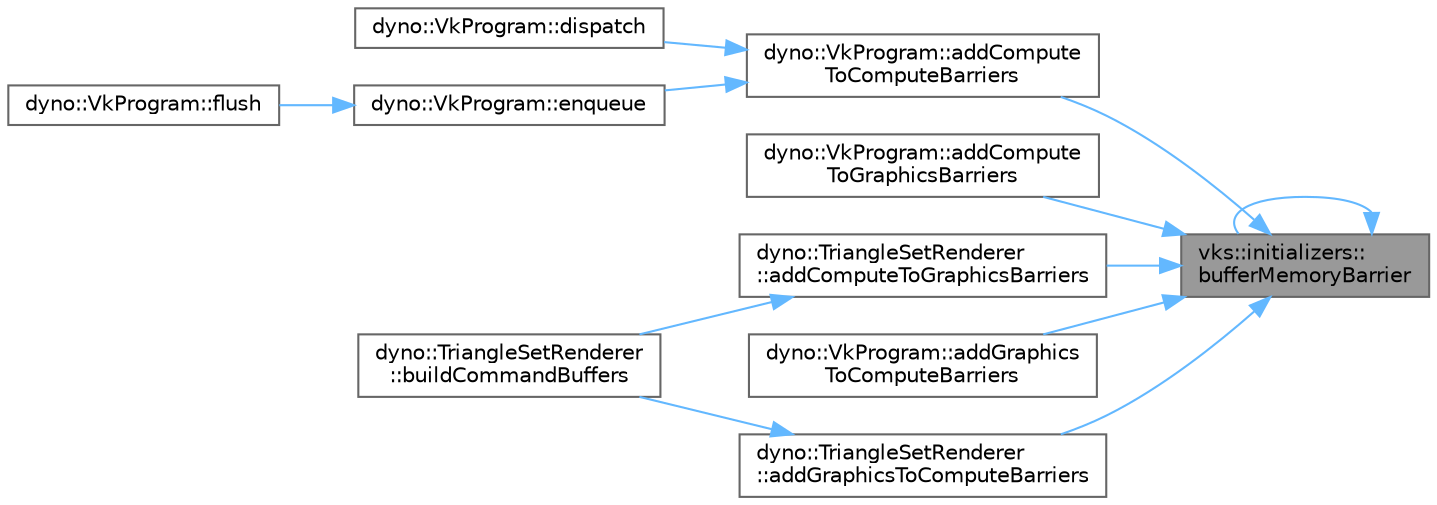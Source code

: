 digraph "vks::initializers::bufferMemoryBarrier"
{
 // LATEX_PDF_SIZE
  bgcolor="transparent";
  edge [fontname=Helvetica,fontsize=10,labelfontname=Helvetica,labelfontsize=10];
  node [fontname=Helvetica,fontsize=10,shape=box,height=0.2,width=0.4];
  rankdir="RL";
  Node1 [id="Node000001",label="vks::initializers::\lbufferMemoryBarrier",height=0.2,width=0.4,color="gray40", fillcolor="grey60", style="filled", fontcolor="black",tooltip="Initialize a buffer memory barrier with no image transfer ownership."];
  Node1 -> Node2 [id="edge1_Node000001_Node000002",dir="back",color="steelblue1",style="solid",tooltip=" "];
  Node2 [id="Node000002",label="dyno::VkProgram::addCompute\lToComputeBarriers",height=0.2,width=0.4,color="grey40", fillcolor="white", style="filled",URL="$classdyno_1_1_vk_program.html#ab926df79f9dc07800800e08cab8d9787",tooltip=" "];
  Node2 -> Node3 [id="edge2_Node000002_Node000003",dir="back",color="steelblue1",style="solid",tooltip=" "];
  Node3 [id="Node000003",label="dyno::VkProgram::dispatch",height=0.2,width=0.4,color="grey40", fillcolor="white", style="filled",URL="$classdyno_1_1_vk_program.html#ae80546236f47ef2f24b4c2b0d71f3701",tooltip=" "];
  Node2 -> Node4 [id="edge3_Node000002_Node000004",dir="back",color="steelblue1",style="solid",tooltip=" "];
  Node4 [id="Node000004",label="dyno::VkProgram::enqueue",height=0.2,width=0.4,color="grey40", fillcolor="white", style="filled",URL="$classdyno_1_1_vk_program.html#aef5be692f04bae205304bb245a2a521c",tooltip=" "];
  Node4 -> Node5 [id="edge4_Node000004_Node000005",dir="back",color="steelblue1",style="solid",tooltip=" "];
  Node5 [id="Node000005",label="dyno::VkProgram::flush",height=0.2,width=0.4,color="grey40", fillcolor="white", style="filled",URL="$classdyno_1_1_vk_program.html#aed163102f5ad9fe1a9caede6efa52b4d",tooltip=" "];
  Node1 -> Node6 [id="edge5_Node000001_Node000006",dir="back",color="steelblue1",style="solid",tooltip=" "];
  Node6 [id="Node000006",label="dyno::VkProgram::addCompute\lToGraphicsBarriers",height=0.2,width=0.4,color="grey40", fillcolor="white", style="filled",URL="$classdyno_1_1_vk_program.html#ac7a94c7a401cb086f377b3a1257d5d5e",tooltip=" "];
  Node1 -> Node7 [id="edge6_Node000001_Node000007",dir="back",color="steelblue1",style="solid",tooltip=" "];
  Node7 [id="Node000007",label="dyno::TriangleSetRenderer\l::addComputeToGraphicsBarriers",height=0.2,width=0.4,color="grey40", fillcolor="white", style="filled",URL="$classdyno_1_1_triangle_set_renderer.html#a3a36c76ebd1e960a821f5895850fd0cf",tooltip=" "];
  Node7 -> Node8 [id="edge7_Node000007_Node000008",dir="back",color="steelblue1",style="solid",tooltip=" "];
  Node8 [id="Node000008",label="dyno::TriangleSetRenderer\l::buildCommandBuffers",height=0.2,width=0.4,color="grey40", fillcolor="white", style="filled",URL="$classdyno_1_1_triangle_set_renderer.html#a87afd4416039b6e170cf9a5909df2d23",tooltip=" "];
  Node1 -> Node9 [id="edge8_Node000001_Node000009",dir="back",color="steelblue1",style="solid",tooltip=" "];
  Node9 [id="Node000009",label="dyno::VkProgram::addGraphics\lToComputeBarriers",height=0.2,width=0.4,color="grey40", fillcolor="white", style="filled",URL="$classdyno_1_1_vk_program.html#a92485e94782e6de386c9bebc511d691c",tooltip=" "];
  Node1 -> Node10 [id="edge9_Node000001_Node000010",dir="back",color="steelblue1",style="solid",tooltip=" "];
  Node10 [id="Node000010",label="dyno::TriangleSetRenderer\l::addGraphicsToComputeBarriers",height=0.2,width=0.4,color="grey40", fillcolor="white", style="filled",URL="$classdyno_1_1_triangle_set_renderer.html#adf0799cd0533fe412b98b0dd9cd6d2b2",tooltip=" "];
  Node10 -> Node8 [id="edge10_Node000010_Node000008",dir="back",color="steelblue1",style="solid",tooltip=" "];
  Node1 -> Node1 [id="edge11_Node000001_Node000001",dir="back",color="steelblue1",style="solid",tooltip=" "];
}

